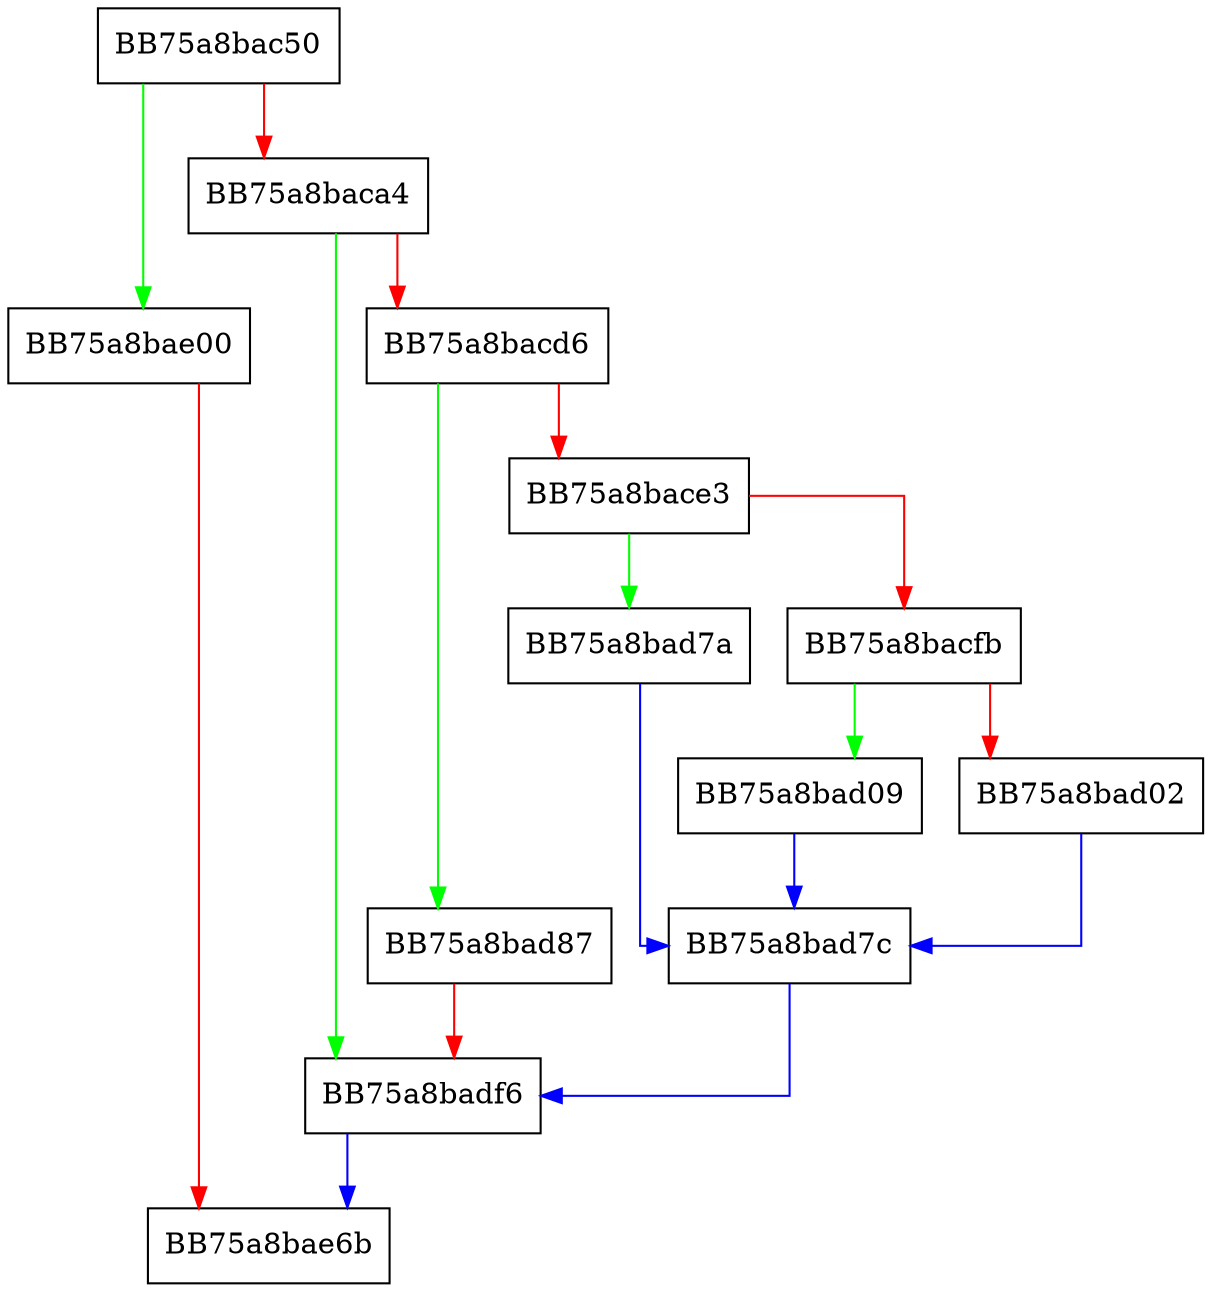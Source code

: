 digraph pause {
  node [shape="box"];
  graph [splines=ortho];
  BB75a8bac50 -> BB75a8bae00 [color="green"];
  BB75a8bac50 -> BB75a8baca4 [color="red"];
  BB75a8baca4 -> BB75a8badf6 [color="green"];
  BB75a8baca4 -> BB75a8bacd6 [color="red"];
  BB75a8bacd6 -> BB75a8bad87 [color="green"];
  BB75a8bacd6 -> BB75a8bace3 [color="red"];
  BB75a8bace3 -> BB75a8bad7a [color="green"];
  BB75a8bace3 -> BB75a8bacfb [color="red"];
  BB75a8bacfb -> BB75a8bad09 [color="green"];
  BB75a8bacfb -> BB75a8bad02 [color="red"];
  BB75a8bad02 -> BB75a8bad7c [color="blue"];
  BB75a8bad09 -> BB75a8bad7c [color="blue"];
  BB75a8bad7a -> BB75a8bad7c [color="blue"];
  BB75a8bad7c -> BB75a8badf6 [color="blue"];
  BB75a8bad87 -> BB75a8badf6 [color="red"];
  BB75a8badf6 -> BB75a8bae6b [color="blue"];
  BB75a8bae00 -> BB75a8bae6b [color="red"];
}